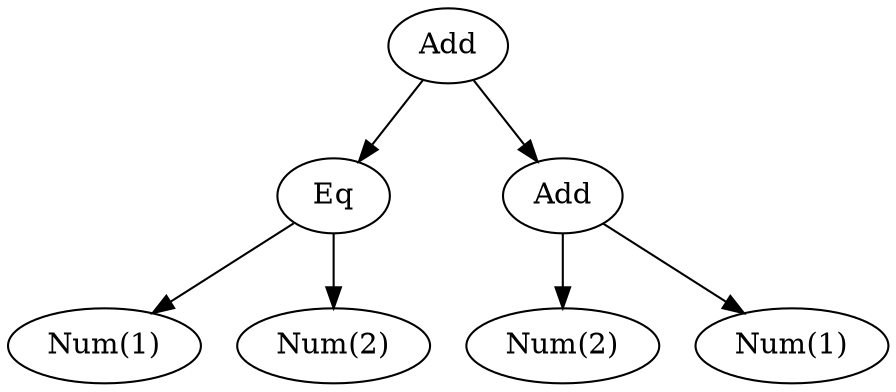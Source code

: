 digraph {
    one1[label="Num(1)" class="value"]
    two1[label="Num(2)" class="value"]
    eq[label="Eq" class="operator"]

    eq -> one1
    eq -> two1

    two2[label="Num(2)" class="value"]
    one2[label="Num(1)" class="value"]
    add2[label="Add" class="operator"]

    add2 -> two2
    add2 -> one2

    add1[label="Add" class="operator"]
    add1 -> eq
    add1 -> add2
}
